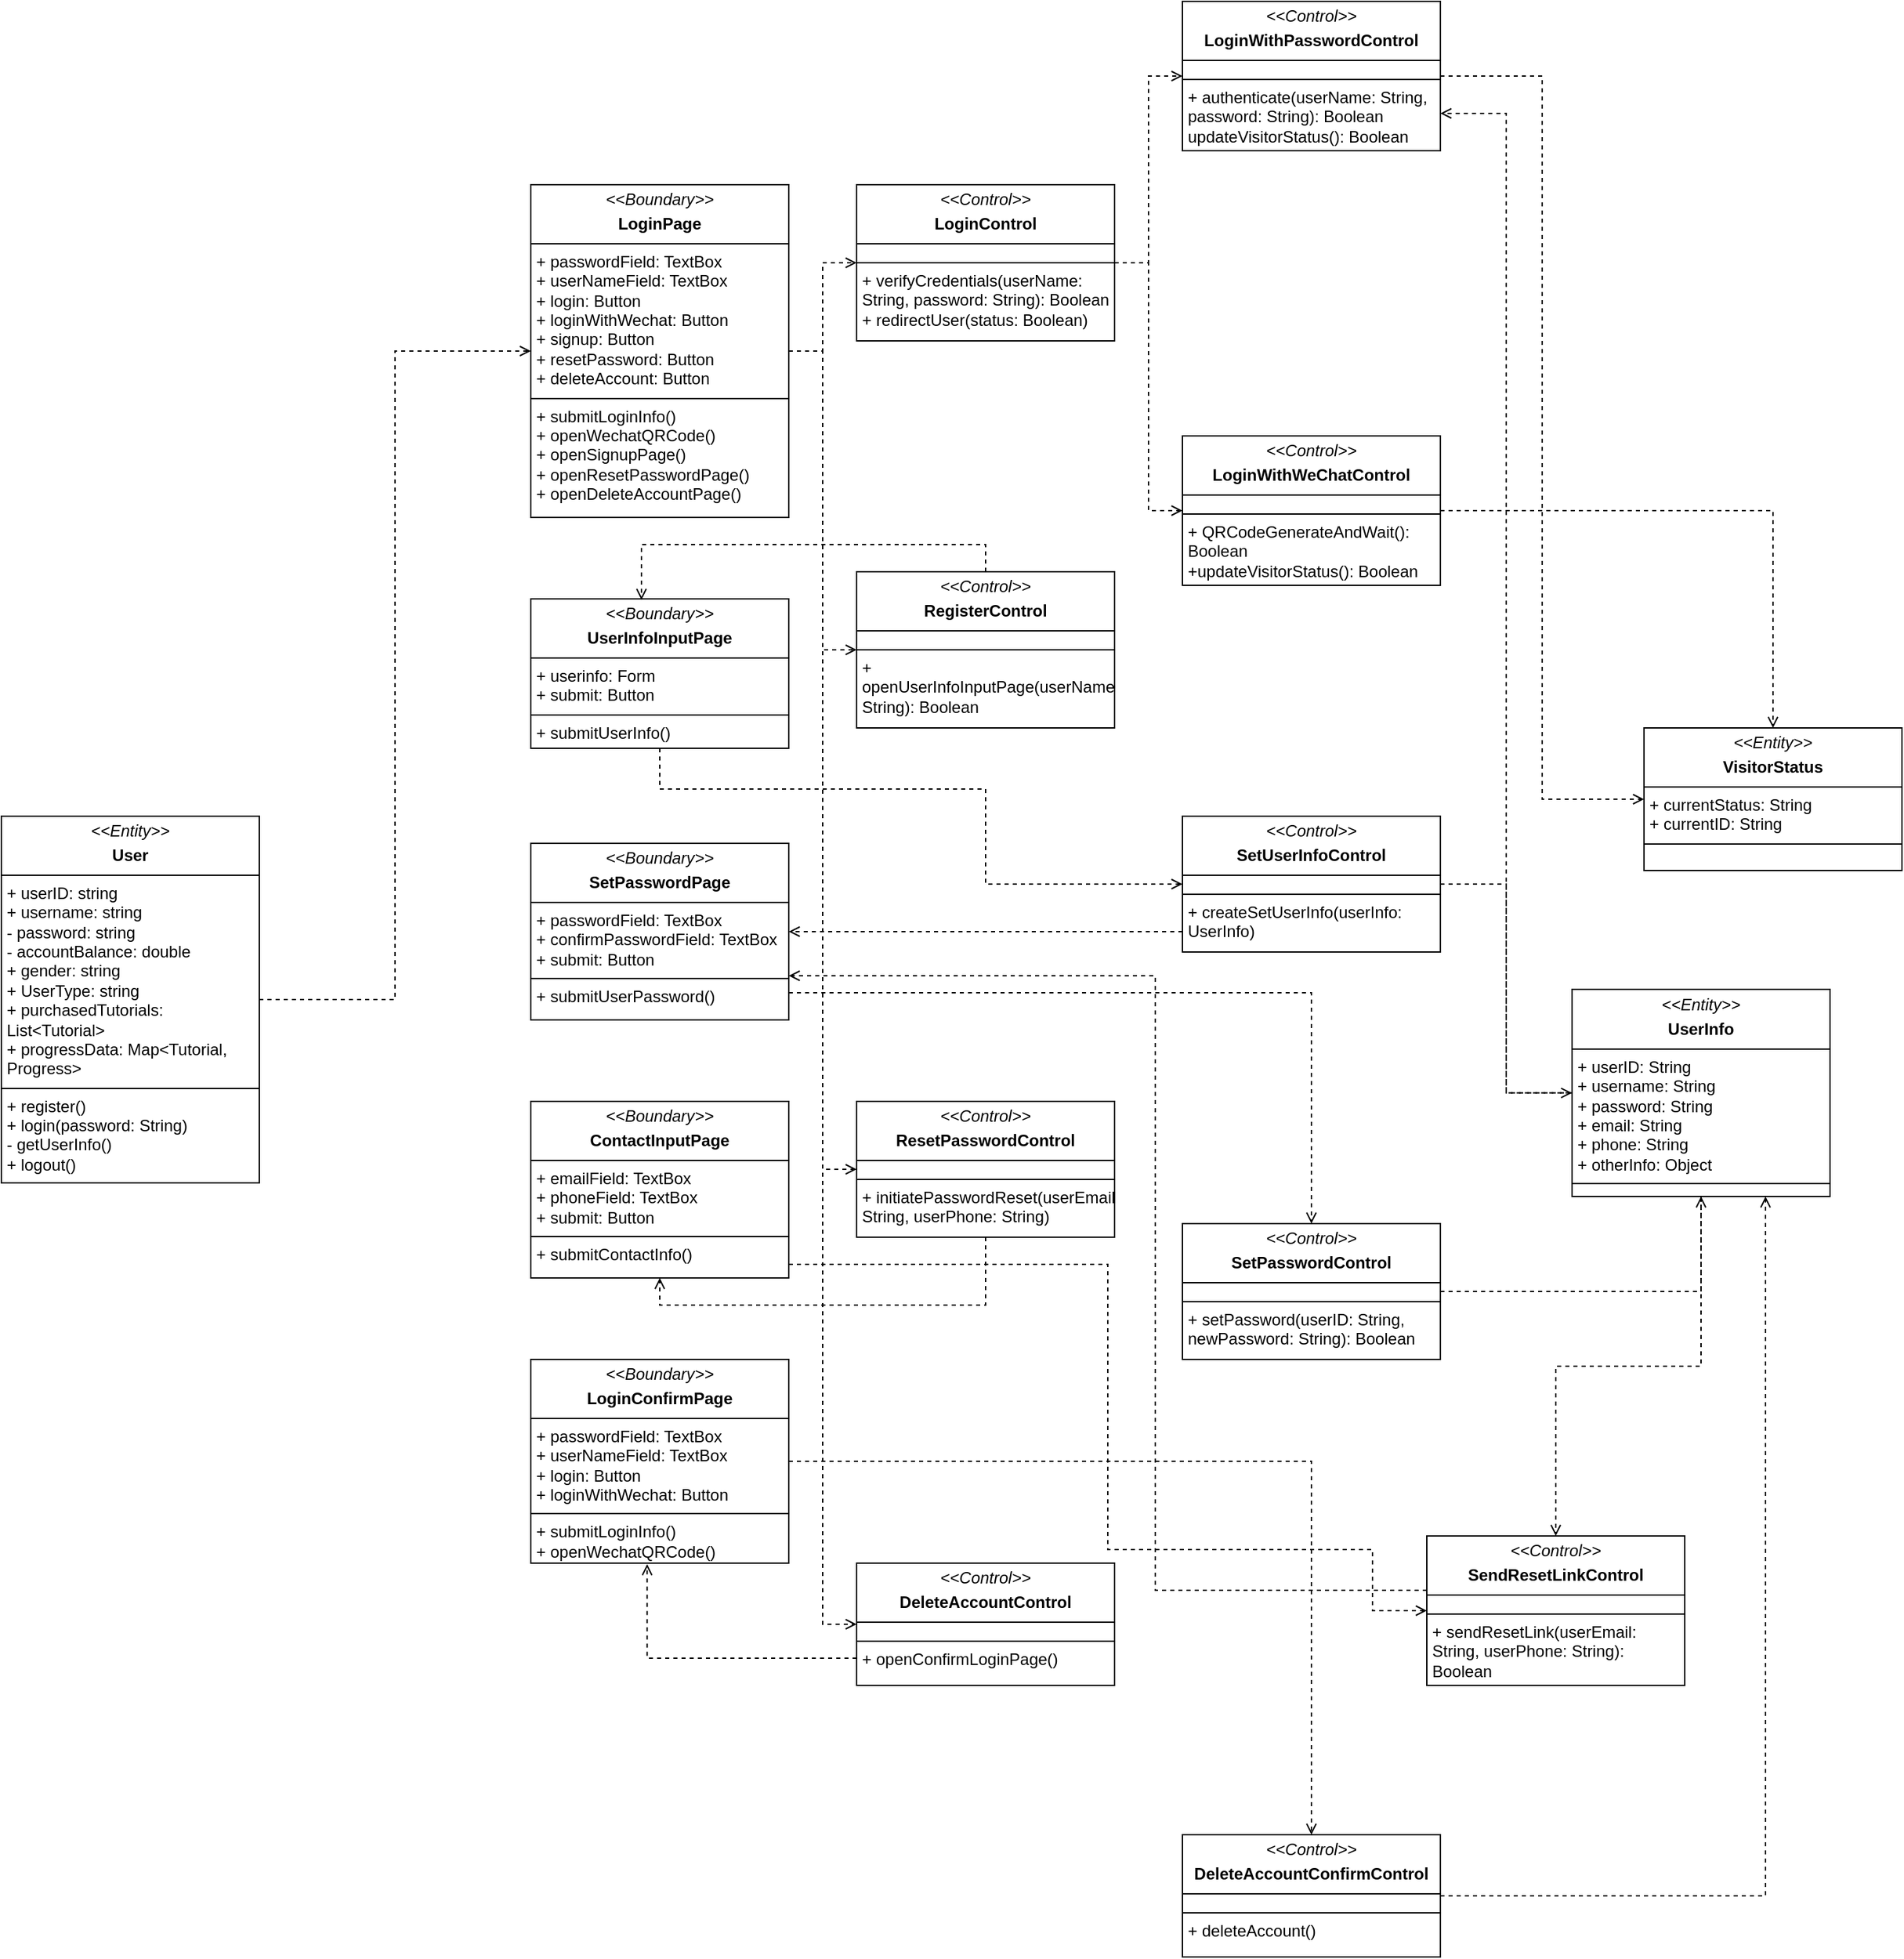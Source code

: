 <mxfile version="24.8.4">
  <diagram name="第 1 页" id="jeIyKUA66Kae41n-4RE5">
    <mxGraphModel dx="3934" dy="1960" grid="1" gridSize="10" guides="1" tooltips="1" connect="1" arrows="1" fold="1" page="1" pageScale="1" pageWidth="827" pageHeight="1169" math="0" shadow="0">
      <root>
        <mxCell id="0" />
        <mxCell id="1" parent="0" />
        <mxCell id="7kllRI4QFta_8gPnx67C-21" style="edgeStyle=orthogonalEdgeStyle;rounded=0;orthogonalLoop=1;jettySize=auto;html=1;exitX=1;exitY=0.5;exitDx=0;exitDy=0;entryX=0;entryY=0.5;entryDx=0;entryDy=0;dashed=1;endArrow=open;endFill=0;" edge="1" parent="1" source="7kllRI4QFta_8gPnx67C-1" target="7kllRI4QFta_8gPnx67C-7">
          <mxGeometry relative="1" as="geometry" />
        </mxCell>
        <mxCell id="7kllRI4QFta_8gPnx67C-22" style="edgeStyle=orthogonalEdgeStyle;rounded=0;orthogonalLoop=1;jettySize=auto;html=1;entryX=0;entryY=0.5;entryDx=0;entryDy=0;dashed=1;endArrow=open;endFill=0;" edge="1" parent="1" source="7kllRI4QFta_8gPnx67C-1" target="7kllRI4QFta_8gPnx67C-9">
          <mxGeometry relative="1" as="geometry" />
        </mxCell>
        <mxCell id="7kllRI4QFta_8gPnx67C-23" style="edgeStyle=orthogonalEdgeStyle;rounded=0;orthogonalLoop=1;jettySize=auto;html=1;entryX=0;entryY=0.5;entryDx=0;entryDy=0;dashed=1;endArrow=open;endFill=0;" edge="1" parent="1" source="7kllRI4QFta_8gPnx67C-1" target="7kllRI4QFta_8gPnx67C-12">
          <mxGeometry relative="1" as="geometry" />
        </mxCell>
        <mxCell id="7kllRI4QFta_8gPnx67C-24" style="edgeStyle=orthogonalEdgeStyle;rounded=0;orthogonalLoop=1;jettySize=auto;html=1;entryX=0;entryY=0.5;entryDx=0;entryDy=0;dashed=1;endArrow=open;endFill=0;" edge="1" parent="1" source="7kllRI4QFta_8gPnx67C-1" target="7kllRI4QFta_8gPnx67C-16">
          <mxGeometry relative="1" as="geometry" />
        </mxCell>
        <mxCell id="7kllRI4QFta_8gPnx67C-1" value="&lt;p style=&quot;margin:0px;margin-top:4px;text-align:center;&quot;&gt;&lt;i&gt;&amp;lt;&amp;lt;&lt;/i&gt;&lt;span style=&quot;background-color: initial; text-align: left;&quot;&gt;&lt;i&gt;Boundary&lt;/i&gt;&lt;/span&gt;&lt;i style=&quot;background-color: initial;&quot;&gt;&amp;gt;&amp;gt;&lt;/i&gt;&lt;/p&gt;&lt;p style=&quot;margin:0px;margin-top:4px;text-align:center;&quot;&gt;&lt;b&gt;LoginPage&lt;/b&gt;&lt;/p&gt;&lt;hr size=&quot;1&quot; style=&quot;border-style:solid;&quot;&gt;&lt;p style=&quot;margin:0px;margin-left:4px;&quot;&gt;+ passwordField: TextBox&lt;br&gt;+ userNameField: TextBox&lt;/p&gt;&lt;p style=&quot;margin: 0px 0px 0px 4px;&quot;&gt;+ login: Button&lt;/p&gt;&lt;p style=&quot;margin: 0px 0px 0px 4px;&quot;&gt;+ loginWithWechat: Button&lt;/p&gt;&lt;p style=&quot;margin: 0px 0px 0px 4px;&quot;&gt;+ signup: Button&lt;/p&gt;&lt;p style=&quot;margin: 0px 0px 0px 4px;&quot;&gt;+ resetPassword: Button&lt;/p&gt;&lt;p style=&quot;margin: 0px 0px 0px 4px;&quot;&gt;+ deleteAccount: Button&lt;/p&gt;&lt;hr size=&quot;1&quot; style=&quot;border-style:solid;&quot;&gt;&lt;p style=&quot;margin:0px;margin-left:4px;&quot;&gt;+ submitLoginInfo()&lt;/p&gt;&lt;p style=&quot;margin:0px;margin-left:4px;&quot;&gt;+ openWechatQRCode()&lt;/p&gt;&lt;p style=&quot;margin:0px;margin-left:4px;&quot;&gt;+ openSignupPage()&lt;/p&gt;&lt;p style=&quot;margin:0px;margin-left:4px;&quot;&gt;+ openResetPasswordPage()&lt;/p&gt;&lt;p style=&quot;margin:0px;margin-left:4px;&quot;&gt;+ openDeleteAccountPage()&lt;/p&gt;&lt;p style=&quot;margin:0px;margin-left:4px;&quot;&gt;&lt;br&gt;&lt;/p&gt;&lt;p style=&quot;margin:0px;margin-left:4px;&quot;&gt;&lt;br&gt;&lt;/p&gt;" style="verticalAlign=top;align=left;overflow=fill;html=1;whiteSpace=wrap;" vertex="1" parent="1">
          <mxGeometry x="60" y="585" width="190" height="245" as="geometry" />
        </mxCell>
        <mxCell id="7kllRI4QFta_8gPnx67C-39" style="rounded=0;orthogonalLoop=1;jettySize=auto;html=1;entryX=0;entryY=0.5;entryDx=0;entryDy=0;elbow=vertical;edgeStyle=orthogonalEdgeStyle;dashed=1;endArrow=open;endFill=0;" edge="1" parent="1" source="7kllRI4QFta_8gPnx67C-2" target="7kllRI4QFta_8gPnx67C-10">
          <mxGeometry relative="1" as="geometry">
            <Array as="points">
              <mxPoint x="155" y="1030" />
              <mxPoint x="395" y="1030" />
              <mxPoint x="395" y="1100" />
            </Array>
          </mxGeometry>
        </mxCell>
        <mxCell id="7kllRI4QFta_8gPnx67C-2" value="&lt;p style=&quot;margin:0px;margin-top:4px;text-align:center;&quot;&gt;&lt;i&gt;&amp;lt;&amp;lt;&lt;/i&gt;&lt;span style=&quot;background-color: initial; text-align: left;&quot;&gt;&lt;i&gt;Boundary&lt;/i&gt;&lt;/span&gt;&lt;i style=&quot;background-color: initial;&quot;&gt;&amp;gt;&amp;gt;&lt;/i&gt;&lt;/p&gt;&lt;p style=&quot;margin:0px;margin-top:4px;text-align:center;&quot;&gt;&lt;b&gt;UserInfoInputPage&lt;/b&gt;&lt;/p&gt;&lt;hr size=&quot;1&quot; style=&quot;border-style:solid;&quot;&gt;&lt;p style=&quot;margin:0px;margin-left:4px;&quot;&gt;+ userinfo: Form&lt;br&gt;+ submit: Button&lt;/p&gt;&lt;hr size=&quot;1&quot; style=&quot;border-style:solid;&quot;&gt;&lt;p style=&quot;margin:0px;margin-left:4px;&quot;&gt;+ submitUserInfo()&lt;/p&gt;&lt;p style=&quot;margin:0px;margin-left:4px;&quot;&gt;&lt;br&gt;&lt;/p&gt;&lt;p style=&quot;margin:0px;margin-left:4px;&quot;&gt;&lt;br&gt;&lt;/p&gt;&lt;p style=&quot;margin:0px;margin-left:4px;&quot;&gt;&lt;br&gt;&lt;/p&gt;" style="verticalAlign=top;align=left;overflow=fill;html=1;whiteSpace=wrap;" vertex="1" parent="1">
          <mxGeometry x="60" y="890" width="190" height="110" as="geometry" />
        </mxCell>
        <mxCell id="7kllRI4QFta_8gPnx67C-42" style="edgeStyle=orthogonalEdgeStyle;rounded=0;orthogonalLoop=1;jettySize=auto;html=1;entryX=0.5;entryY=0;entryDx=0;entryDy=0;dashed=1;endArrow=open;endFill=0;" edge="1" parent="1" source="7kllRI4QFta_8gPnx67C-4" target="7kllRI4QFta_8gPnx67C-11">
          <mxGeometry relative="1" as="geometry">
            <Array as="points">
              <mxPoint x="635" y="1180" />
            </Array>
          </mxGeometry>
        </mxCell>
        <mxCell id="7kllRI4QFta_8gPnx67C-4" value="&lt;p style=&quot;margin:0px;margin-top:4px;text-align:center;&quot;&gt;&lt;i&gt;&amp;lt;&amp;lt;&lt;/i&gt;&lt;span style=&quot;background-color: initial; text-align: left;&quot;&gt;&lt;i&gt;Boundary&lt;/i&gt;&lt;/span&gt;&lt;i style=&quot;background-color: initial;&quot;&gt;&amp;gt;&amp;gt;&lt;/i&gt;&lt;/p&gt;&lt;p style=&quot;margin:0px;margin-top:4px;text-align:center;&quot;&gt;&lt;b&gt;SetPasswordPage&lt;/b&gt;&lt;/p&gt;&lt;hr size=&quot;1&quot; style=&quot;border-style:solid;&quot;&gt;&lt;p style=&quot;margin:0px;margin-left:4px;&quot;&gt;+ passwordField: TextBox&lt;br&gt;+ confirmPasswordField: TextBox&lt;/p&gt;&lt;p style=&quot;margin:0px;margin-left:4px;&quot;&gt;+ submit: Button&lt;/p&gt;&lt;hr size=&quot;1&quot; style=&quot;border-style:solid;&quot;&gt;&lt;p style=&quot;margin:0px;margin-left:4px;&quot;&gt;+ submitUserPassword()&lt;/p&gt;&lt;p style=&quot;margin:0px;margin-left:4px;&quot;&gt;&lt;br&gt;&lt;/p&gt;&lt;p style=&quot;margin:0px;margin-left:4px;&quot;&gt;&lt;br&gt;&lt;/p&gt;&lt;p style=&quot;margin:0px;margin-left:4px;&quot;&gt;&lt;br&gt;&lt;/p&gt;" style="verticalAlign=top;align=left;overflow=fill;html=1;whiteSpace=wrap;" vertex="1" parent="1">
          <mxGeometry x="60" y="1070" width="190" height="130" as="geometry" />
        </mxCell>
        <mxCell id="7kllRI4QFta_8gPnx67C-46" style="edgeStyle=orthogonalEdgeStyle;rounded=0;orthogonalLoop=1;jettySize=auto;html=1;entryX=0;entryY=0.5;entryDx=0;entryDy=0;dashed=1;endArrow=open;endFill=0;" edge="1" parent="1" source="7kllRI4QFta_8gPnx67C-5" target="7kllRI4QFta_8gPnx67C-13">
          <mxGeometry relative="1" as="geometry">
            <Array as="points">
              <mxPoint x="485" y="1380" />
              <mxPoint x="485" y="1590" />
              <mxPoint x="680" y="1590" />
              <mxPoint x="680" y="1635" />
            </Array>
          </mxGeometry>
        </mxCell>
        <mxCell id="7kllRI4QFta_8gPnx67C-5" value="&lt;p style=&quot;margin:0px;margin-top:4px;text-align:center;&quot;&gt;&lt;i&gt;&amp;lt;&amp;lt;&lt;/i&gt;&lt;span style=&quot;background-color: initial; text-align: left;&quot;&gt;&lt;i&gt;Boundary&lt;/i&gt;&lt;/span&gt;&lt;i style=&quot;background-color: initial;&quot;&gt;&amp;gt;&amp;gt;&lt;/i&gt;&lt;/p&gt;&lt;p style=&quot;margin:0px;margin-top:4px;text-align:center;&quot;&gt;&lt;b&gt;ContactInputPage&lt;/b&gt;&lt;/p&gt;&lt;hr size=&quot;1&quot; style=&quot;border-style:solid;&quot;&gt;&lt;p style=&quot;margin:0px;margin-left:4px;&quot;&gt;+ emailField: TextBox&lt;br&gt;+ phoneField: TextBox&lt;/p&gt;&lt;p style=&quot;margin:0px;margin-left:4px;&quot;&gt;+ submit: Button&lt;/p&gt;&lt;hr size=&quot;1&quot; style=&quot;border-style:solid;&quot;&gt;&lt;p style=&quot;margin:0px;margin-left:4px;&quot;&gt;+ submitContactInfo()&lt;/p&gt;&lt;p style=&quot;margin:0px;margin-left:4px;&quot;&gt;&lt;br&gt;&lt;/p&gt;&lt;p style=&quot;margin:0px;margin-left:4px;&quot;&gt;&lt;br&gt;&lt;/p&gt;&lt;p style=&quot;margin:0px;margin-left:4px;&quot;&gt;&lt;br&gt;&lt;/p&gt;" style="verticalAlign=top;align=left;overflow=fill;html=1;whiteSpace=wrap;" vertex="1" parent="1">
          <mxGeometry x="60" y="1260" width="190" height="130" as="geometry" />
        </mxCell>
        <mxCell id="7kllRI4QFta_8gPnx67C-49" style="edgeStyle=orthogonalEdgeStyle;rounded=0;orthogonalLoop=1;jettySize=auto;html=1;entryX=0.5;entryY=0;entryDx=0;entryDy=0;dashed=1;endArrow=open;endFill=0;" edge="1" parent="1" source="7kllRI4QFta_8gPnx67C-6" target="7kllRI4QFta_8gPnx67C-17">
          <mxGeometry relative="1" as="geometry" />
        </mxCell>
        <mxCell id="7kllRI4QFta_8gPnx67C-6" value="&lt;p style=&quot;margin:0px;margin-top:4px;text-align:center;&quot;&gt;&lt;i&gt;&amp;lt;&amp;lt;&lt;/i&gt;&lt;span style=&quot;background-color: initial; text-align: left;&quot;&gt;&lt;i&gt;Boundary&lt;/i&gt;&lt;/span&gt;&lt;i style=&quot;background-color: initial;&quot;&gt;&amp;gt;&amp;gt;&lt;/i&gt;&lt;/p&gt;&lt;p style=&quot;margin:0px;margin-top:4px;text-align:center;&quot;&gt;&lt;b&gt;LoginConfirmPage&lt;/b&gt;&lt;/p&gt;&lt;hr size=&quot;1&quot; style=&quot;border-style:solid;&quot;&gt;&lt;p style=&quot;margin:0px;margin-left:4px;&quot;&gt;+ passwordField: TextBox&lt;br&gt;+ userNameField: TextBox&lt;/p&gt;&lt;p style=&quot;margin: 0px 0px 0px 4px;&quot;&gt;+ login: Button&lt;/p&gt;&lt;p style=&quot;margin: 0px 0px 0px 4px;&quot;&gt;+ loginWithWechat: Button&lt;/p&gt;&lt;hr size=&quot;1&quot; style=&quot;border-style:solid;&quot;&gt;&lt;p style=&quot;margin:0px;margin-left:4px;&quot;&gt;+ submitLoginInfo()&lt;/p&gt;&lt;p style=&quot;margin:0px;margin-left:4px;&quot;&gt;+ openWechatQRCode()&lt;/p&gt;&lt;p style=&quot;margin:0px;margin-left:4px;&quot;&gt;&lt;br&gt;&lt;/p&gt;&lt;p style=&quot;margin:0px;margin-left:4px;&quot;&gt;&lt;br&gt;&lt;/p&gt;" style="verticalAlign=top;align=left;overflow=fill;html=1;whiteSpace=wrap;" vertex="1" parent="1">
          <mxGeometry x="60" y="1450" width="190" height="150" as="geometry" />
        </mxCell>
        <mxCell id="7kllRI4QFta_8gPnx67C-25" style="edgeStyle=orthogonalEdgeStyle;rounded=0;orthogonalLoop=1;jettySize=auto;html=1;exitX=1;exitY=0.5;exitDx=0;exitDy=0;entryX=0;entryY=0.5;entryDx=0;entryDy=0;dashed=1;endArrow=open;endFill=0;" edge="1" parent="1" source="7kllRI4QFta_8gPnx67C-7" target="7kllRI4QFta_8gPnx67C-14">
          <mxGeometry relative="1" as="geometry" />
        </mxCell>
        <mxCell id="7kllRI4QFta_8gPnx67C-26" style="edgeStyle=orthogonalEdgeStyle;rounded=0;orthogonalLoop=1;jettySize=auto;html=1;entryX=0;entryY=0.5;entryDx=0;entryDy=0;dashed=1;endArrow=open;endFill=0;" edge="1" parent="1" source="7kllRI4QFta_8gPnx67C-7" target="7kllRI4QFta_8gPnx67C-15">
          <mxGeometry relative="1" as="geometry" />
        </mxCell>
        <mxCell id="7kllRI4QFta_8gPnx67C-7" value="&lt;p style=&quot;margin: 4px 0px 0px; text-align: center;&quot;&gt;&lt;i&gt;&amp;lt;&amp;lt;&lt;/i&gt;&lt;span style=&quot;background-color: initial; text-align: left;&quot;&gt;&lt;i&gt;Control&lt;/i&gt;&lt;/span&gt;&lt;i style=&quot;background-color: initial;&quot;&gt;&amp;gt;&amp;gt;&lt;/i&gt;&lt;/p&gt;&lt;p style=&quot;margin:0px;margin-top:4px;text-align:center;&quot;&gt;&lt;b&gt;LoginControl&lt;/b&gt;&lt;/p&gt;&lt;hr size=&quot;1&quot; style=&quot;border-style:solid;&quot;&gt;&lt;p style=&quot;margin: 0px 0px 0px 4px; font-size: 1px;&quot;&gt;&lt;br&gt;&lt;/p&gt;&lt;hr size=&quot;1&quot; style=&quot;border-style:solid;&quot;&gt;&lt;p style=&quot;margin:0px;margin-left:4px;&quot;&gt;+ verifyCredentials(userName: String, password: String): Boolean&lt;/p&gt;&lt;p style=&quot;margin:0px;margin-left:4px;&quot;&gt;+ redirectUser(status: Boolean)&lt;/p&gt;&lt;p style=&quot;margin:0px;margin-left:4px;&quot;&gt;&lt;br&gt;&lt;/p&gt;&lt;p style=&quot;margin:0px;margin-left:4px;&quot;&gt;&lt;br&gt;&lt;/p&gt;" style="verticalAlign=top;align=left;overflow=fill;html=1;whiteSpace=wrap;" vertex="1" parent="1">
          <mxGeometry x="300" y="585" width="190" height="115" as="geometry" />
        </mxCell>
        <mxCell id="7kllRI4QFta_8gPnx67C-9" value="&lt;p style=&quot;margin: 4px 0px 0px; text-align: center;&quot;&gt;&lt;i&gt;&amp;lt;&amp;lt;&lt;/i&gt;&lt;span style=&quot;background-color: initial; text-align: left;&quot;&gt;&lt;i&gt;Control&lt;/i&gt;&lt;/span&gt;&lt;i style=&quot;background-color: initial;&quot;&gt;&amp;gt;&amp;gt;&lt;/i&gt;&lt;/p&gt;&lt;p style=&quot;margin:0px;margin-top:4px;text-align:center;&quot;&gt;&lt;b&gt;RegisterControl&lt;/b&gt;&lt;/p&gt;&lt;hr size=&quot;1&quot; style=&quot;border-style:solid;&quot;&gt;&lt;p style=&quot;margin: 0px 0px 0px 4px; font-size: 1px;&quot;&gt;&lt;br&gt;&lt;/p&gt;&lt;hr size=&quot;1&quot; style=&quot;border-style:solid;&quot;&gt;&lt;p style=&quot;margin:0px;margin-left:4px;&quot;&gt;+ openUserInfoInputPage(userName: String): Boolean&lt;/p&gt;&lt;p style=&quot;margin:0px;margin-left:4px;&quot;&gt;&lt;br&gt;&lt;/p&gt;&lt;p style=&quot;margin:0px;margin-left:4px;&quot;&gt;&lt;br&gt;&lt;/p&gt;" style="verticalAlign=top;align=left;overflow=fill;html=1;whiteSpace=wrap;" vertex="1" parent="1">
          <mxGeometry x="300" y="870" width="190" height="115" as="geometry" />
        </mxCell>
        <mxCell id="7kllRI4QFta_8gPnx67C-40" style="edgeStyle=elbowEdgeStyle;rounded=0;orthogonalLoop=1;jettySize=auto;html=1;entryX=1;entryY=0.5;entryDx=0;entryDy=0;elbow=vertical;dashed=1;endArrow=open;endFill=0;" edge="1" parent="1" source="7kllRI4QFta_8gPnx67C-10" target="7kllRI4QFta_8gPnx67C-4">
          <mxGeometry relative="1" as="geometry" />
        </mxCell>
        <mxCell id="7kllRI4QFta_8gPnx67C-41" style="edgeStyle=orthogonalEdgeStyle;rounded=0;orthogonalLoop=1;jettySize=auto;html=1;entryX=0;entryY=0.5;entryDx=0;entryDy=0;dashed=1;endArrow=open;endFill=0;" edge="1" parent="1" source="7kllRI4QFta_8gPnx67C-10" target="7kllRI4QFta_8gPnx67C-19">
          <mxGeometry relative="1" as="geometry" />
        </mxCell>
        <mxCell id="7kllRI4QFta_8gPnx67C-10" value="&lt;p style=&quot;margin: 4px 0px 0px; text-align: center;&quot;&gt;&lt;i&gt;&amp;lt;&amp;lt;&lt;/i&gt;&lt;span style=&quot;background-color: initial; text-align: left;&quot;&gt;&lt;i&gt;Control&lt;/i&gt;&lt;/span&gt;&lt;i style=&quot;background-color: initial;&quot;&gt;&amp;gt;&amp;gt;&lt;/i&gt;&lt;/p&gt;&lt;p style=&quot;margin:0px;margin-top:4px;text-align:center;&quot;&gt;&lt;b&gt;SetUserInfoControl&lt;/b&gt;&lt;/p&gt;&lt;hr size=&quot;1&quot; style=&quot;border-style:solid;&quot;&gt;&lt;p style=&quot;margin: 0px 0px 0px 4px; font-size: 1px;&quot;&gt;&lt;br&gt;&lt;/p&gt;&lt;hr size=&quot;1&quot; style=&quot;border-style:solid;&quot;&gt;&lt;p style=&quot;margin:0px;margin-left:4px;&quot;&gt;+ createSet&lt;span style=&quot;background-color: initial;&quot;&gt;UserInfo(userInfo: UserInfo)&lt;/span&gt;&lt;/p&gt;&lt;p style=&quot;margin:0px;margin-left:4px;&quot;&gt;&lt;br&gt;&lt;/p&gt;&lt;p style=&quot;margin:0px;margin-left:4px;&quot;&gt;&lt;br&gt;&lt;/p&gt;" style="verticalAlign=top;align=left;overflow=fill;html=1;whiteSpace=wrap;" vertex="1" parent="1">
          <mxGeometry x="540" y="1050" width="190" height="100" as="geometry" />
        </mxCell>
        <mxCell id="7kllRI4QFta_8gPnx67C-43" style="edgeStyle=orthogonalEdgeStyle;rounded=0;orthogonalLoop=1;jettySize=auto;html=1;entryX=0.5;entryY=1;entryDx=0;entryDy=0;dashed=1;endArrow=open;endFill=0;" edge="1" parent="1" source="7kllRI4QFta_8gPnx67C-11" target="7kllRI4QFta_8gPnx67C-19">
          <mxGeometry relative="1" as="geometry" />
        </mxCell>
        <mxCell id="7kllRI4QFta_8gPnx67C-11" value="&lt;p style=&quot;margin: 4px 0px 0px; text-align: center;&quot;&gt;&lt;i&gt;&amp;lt;&amp;lt;&lt;/i&gt;&lt;span style=&quot;background-color: initial; text-align: left;&quot;&gt;&lt;i&gt;Control&lt;/i&gt;&lt;/span&gt;&lt;i style=&quot;background-color: initial;&quot;&gt;&amp;gt;&amp;gt;&lt;/i&gt;&lt;/p&gt;&lt;p style=&quot;margin:0px;margin-top:4px;text-align:center;&quot;&gt;&lt;b&gt;SetPasswordControl&lt;/b&gt;&lt;/p&gt;&lt;hr size=&quot;1&quot; style=&quot;border-style:solid;&quot;&gt;&lt;p style=&quot;margin: 0px 0px 0px 4px; font-size: 1px;&quot;&gt;&lt;br&gt;&lt;/p&gt;&lt;hr size=&quot;1&quot; style=&quot;border-style:solid;&quot;&gt;&lt;p style=&quot;margin:0px;margin-left:4px;&quot;&gt;+&amp;nbsp;setPassword(userID: String, newPassword: String): Boolean&lt;/p&gt;&lt;p style=&quot;margin:0px;margin-left:4px;&quot;&gt;&lt;br&gt;&lt;/p&gt;&lt;p style=&quot;margin:0px;margin-left:4px;&quot;&gt;&lt;br&gt;&lt;/p&gt;" style="verticalAlign=top;align=left;overflow=fill;html=1;whiteSpace=wrap;" vertex="1" parent="1">
          <mxGeometry x="540" y="1350" width="190" height="100" as="geometry" />
        </mxCell>
        <mxCell id="7kllRI4QFta_8gPnx67C-44" style="edgeStyle=orthogonalEdgeStyle;rounded=0;orthogonalLoop=1;jettySize=auto;html=1;exitX=0.5;exitY=1;exitDx=0;exitDy=0;entryX=0.5;entryY=1;entryDx=0;entryDy=0;dashed=1;endArrow=open;endFill=0;" edge="1" parent="1" source="7kllRI4QFta_8gPnx67C-12" target="7kllRI4QFta_8gPnx67C-5">
          <mxGeometry relative="1" as="geometry" />
        </mxCell>
        <mxCell id="7kllRI4QFta_8gPnx67C-12" value="&lt;p style=&quot;margin: 4px 0px 0px; text-align: center;&quot;&gt;&lt;i&gt;&amp;lt;&amp;lt;&lt;/i&gt;&lt;span style=&quot;background-color: initial; text-align: left;&quot;&gt;&lt;i&gt;Control&lt;/i&gt;&lt;/span&gt;&lt;i style=&quot;background-color: initial;&quot;&gt;&amp;gt;&amp;gt;&lt;/i&gt;&lt;/p&gt;&lt;p style=&quot;margin:0px;margin-top:4px;text-align:center;&quot;&gt;&lt;b&gt;ResetPasswordControl&lt;/b&gt;&lt;/p&gt;&lt;hr size=&quot;1&quot; style=&quot;border-style:solid;&quot;&gt;&lt;p style=&quot;margin: 0px 0px 0px 4px; font-size: 1px;&quot;&gt;&lt;br&gt;&lt;/p&gt;&lt;hr size=&quot;1&quot; style=&quot;border-style:solid;&quot;&gt;&lt;p style=&quot;margin:0px;margin-left:4px;&quot;&gt;+&amp;nbsp;&lt;span style=&quot;background-color: initial;&quot;&gt;initiatePasswordReset(userEmail: String, userPhone: String)&lt;/span&gt;&lt;/p&gt;&lt;p style=&quot;margin:0px;margin-left:4px;&quot;&gt;&lt;br&gt;&lt;/p&gt;&lt;p style=&quot;margin:0px;margin-left:4px;&quot;&gt;&lt;br&gt;&lt;/p&gt;" style="verticalAlign=top;align=left;overflow=fill;html=1;whiteSpace=wrap;" vertex="1" parent="1">
          <mxGeometry x="300" y="1260" width="190" height="100" as="geometry" />
        </mxCell>
        <mxCell id="7kllRI4QFta_8gPnx67C-47" style="edgeStyle=orthogonalEdgeStyle;rounded=0;orthogonalLoop=1;jettySize=auto;html=1;entryX=1;entryY=0.75;entryDx=0;entryDy=0;dashed=1;endArrow=open;endFill=0;" edge="1" parent="1" source="7kllRI4QFta_8gPnx67C-13" target="7kllRI4QFta_8gPnx67C-4">
          <mxGeometry relative="1" as="geometry">
            <Array as="points">
              <mxPoint x="520" y="1620" />
              <mxPoint x="520" y="1168" />
            </Array>
          </mxGeometry>
        </mxCell>
        <mxCell id="7kllRI4QFta_8gPnx67C-13" value="&lt;p style=&quot;margin: 4px 0px 0px; text-align: center;&quot;&gt;&lt;i&gt;&amp;lt;&amp;lt;&lt;/i&gt;&lt;span style=&quot;background-color: initial; text-align: left;&quot;&gt;&lt;i&gt;Control&lt;/i&gt;&lt;/span&gt;&lt;i style=&quot;background-color: initial;&quot;&gt;&amp;gt;&amp;gt;&lt;/i&gt;&lt;/p&gt;&lt;p style=&quot;margin:0px;margin-top:4px;text-align:center;&quot;&gt;&lt;b&gt;SendResetLinkControl&lt;/b&gt;&lt;/p&gt;&lt;hr size=&quot;1&quot; style=&quot;border-style:solid;&quot;&gt;&lt;p style=&quot;margin: 0px 0px 0px 4px; font-size: 1px;&quot;&gt;&lt;br&gt;&lt;/p&gt;&lt;hr size=&quot;1&quot; style=&quot;border-style:solid;&quot;&gt;&lt;p style=&quot;margin:0px;margin-left:4px;&quot;&gt;+&amp;nbsp;&lt;span style=&quot;background-color: initial;&quot;&gt;sendResetLink&lt;/span&gt;(userEmail: String, userPhone: String)&lt;span style=&quot;background-color: initial;&quot;&gt;: Boolean&lt;/span&gt;&lt;/p&gt;&lt;p style=&quot;margin:0px;margin-left:4px;&quot;&gt;&lt;br&gt;&lt;/p&gt;&lt;p style=&quot;margin:0px;margin-left:4px;&quot;&gt;&lt;br&gt;&lt;/p&gt;" style="verticalAlign=top;align=left;overflow=fill;html=1;whiteSpace=wrap;" vertex="1" parent="1">
          <mxGeometry x="720" y="1580" width="190" height="110" as="geometry" />
        </mxCell>
        <mxCell id="7kllRI4QFta_8gPnx67C-29" style="edgeStyle=orthogonalEdgeStyle;rounded=0;orthogonalLoop=1;jettySize=auto;html=1;entryX=0;entryY=0.5;entryDx=0;entryDy=0;dashed=1;endArrow=open;endFill=0;" edge="1" parent="1" source="7kllRI4QFta_8gPnx67C-14" target="7kllRI4QFta_8gPnx67C-18">
          <mxGeometry relative="1" as="geometry" />
        </mxCell>
        <mxCell id="7kllRI4QFta_8gPnx67C-14" value="&lt;p style=&quot;margin: 4px 0px 0px; text-align: center;&quot;&gt;&lt;i&gt;&amp;lt;&amp;lt;&lt;/i&gt;&lt;span style=&quot;background-color: initial; text-align: left;&quot;&gt;&lt;i&gt;Control&lt;/i&gt;&lt;/span&gt;&lt;i style=&quot;background-color: initial;&quot;&gt;&amp;gt;&amp;gt;&lt;/i&gt;&lt;/p&gt;&lt;p style=&quot;margin:0px;margin-top:4px;text-align:center;&quot;&gt;&lt;b&gt;LoginWithPasswordControl&lt;/b&gt;&lt;/p&gt;&lt;hr size=&quot;1&quot; style=&quot;border-style:solid;&quot;&gt;&lt;p style=&quot;margin: 0px 0px 0px 4px; font-size: 1px;&quot;&gt;&lt;br&gt;&lt;/p&gt;&lt;hr size=&quot;1&quot; style=&quot;border-style:solid;&quot;&gt;&lt;p style=&quot;margin:0px;margin-left:4px;&quot;&gt;+&amp;nbsp;&lt;span style=&quot;background-color: initial;&quot;&gt;authenticate(userName: String, password: String): Boolean&lt;/span&gt;&lt;/p&gt;&lt;p style=&quot;margin:0px;margin-left:4px;&quot;&gt;updateVisitorStatus&lt;span style=&quot;background-color: initial;&quot;&gt;(): Boolean&lt;/span&gt;&lt;span style=&quot;background-color: initial;&quot;&gt;&lt;/span&gt;&lt;/p&gt;&lt;p style=&quot;margin:0px;margin-left:4px;&quot;&gt;&lt;br&gt;&lt;/p&gt;&lt;p style=&quot;margin:0px;margin-left:4px;&quot;&gt;&lt;br&gt;&lt;/p&gt;" style="verticalAlign=top;align=left;overflow=fill;html=1;whiteSpace=wrap;" vertex="1" parent="1">
          <mxGeometry x="540" y="450" width="190" height="110" as="geometry" />
        </mxCell>
        <mxCell id="7kllRI4QFta_8gPnx67C-30" style="edgeStyle=orthogonalEdgeStyle;rounded=0;orthogonalLoop=1;jettySize=auto;html=1;dashed=1;endArrow=open;endFill=0;" edge="1" parent="1" source="7kllRI4QFta_8gPnx67C-15" target="7kllRI4QFta_8gPnx67C-18">
          <mxGeometry relative="1" as="geometry" />
        </mxCell>
        <mxCell id="7kllRI4QFta_8gPnx67C-15" value="&lt;p style=&quot;margin: 4px 0px 0px; text-align: center;&quot;&gt;&lt;i&gt;&amp;lt;&amp;lt;&lt;/i&gt;&lt;span style=&quot;background-color: initial; text-align: left;&quot;&gt;&lt;i&gt;Control&lt;/i&gt;&lt;/span&gt;&lt;i style=&quot;background-color: initial;&quot;&gt;&amp;gt;&amp;gt;&lt;/i&gt;&lt;/p&gt;&lt;p style=&quot;margin:0px;margin-top:4px;text-align:center;&quot;&gt;&lt;b&gt;LoginWithWeChatControl&lt;/b&gt;&lt;/p&gt;&lt;hr size=&quot;1&quot; style=&quot;border-style:solid;&quot;&gt;&lt;p style=&quot;margin: 0px 0px 0px 4px; font-size: 1px;&quot;&gt;&lt;br&gt;&lt;/p&gt;&lt;hr size=&quot;1&quot; style=&quot;border-style:solid;&quot;&gt;&lt;p style=&quot;margin:0px;margin-left:4px;&quot;&gt;+ QRCodeGenerateAndWait&lt;span style=&quot;background-color: initial;&quot;&gt;(): Boolean&lt;/span&gt;&lt;/p&gt;&lt;p style=&quot;margin: 0px 0px 0px 4px;&quot;&gt;+updateVisitorStatus&lt;span style=&quot;background-color: initial;&quot;&gt;(): Boolean&lt;/span&gt;&lt;/p&gt;&lt;p style=&quot;margin: 0px 0px 0px 4px;&quot;&gt;&lt;br&gt;&lt;/p&gt;&lt;p style=&quot;margin:0px;margin-left:4px;&quot;&gt;&lt;br&gt;&lt;/p&gt;&lt;p style=&quot;margin:0px;margin-left:4px;&quot;&gt;&lt;br&gt;&lt;/p&gt;" style="verticalAlign=top;align=left;overflow=fill;html=1;whiteSpace=wrap;" vertex="1" parent="1">
          <mxGeometry x="540" y="770" width="190" height="110" as="geometry" />
        </mxCell>
        <mxCell id="7kllRI4QFta_8gPnx67C-16" value="&lt;p style=&quot;margin: 4px 0px 0px; text-align: center;&quot;&gt;&lt;i&gt;&amp;lt;&amp;lt;&lt;/i&gt;&lt;span style=&quot;background-color: initial; text-align: left;&quot;&gt;&lt;i&gt;Control&lt;/i&gt;&lt;/span&gt;&lt;i style=&quot;background-color: initial;&quot;&gt;&amp;gt;&amp;gt;&lt;/i&gt;&lt;/p&gt;&lt;p style=&quot;margin:0px;margin-top:4px;text-align:center;&quot;&gt;&lt;b&gt;DeleteAccountControl&lt;/b&gt;&lt;/p&gt;&lt;hr size=&quot;1&quot; style=&quot;border-style:solid;&quot;&gt;&lt;p style=&quot;margin: 0px 0px 0px 4px; font-size: 1px;&quot;&gt;&lt;br&gt;&lt;/p&gt;&lt;hr size=&quot;1&quot; style=&quot;border-style:solid;&quot;&gt;&lt;p style=&quot;margin:0px;margin-left:4px;&quot;&gt;+&amp;nbsp;&lt;span style=&quot;background-color: initial;&quot;&gt;openConfirmLoginPage()&lt;/span&gt;&lt;/p&gt;&lt;p style=&quot;margin:0px;margin-left:4px;&quot;&gt;&lt;br&gt;&lt;/p&gt;&lt;p style=&quot;margin:0px;margin-left:4px;&quot;&gt;&lt;br&gt;&lt;/p&gt;" style="verticalAlign=top;align=left;overflow=fill;html=1;whiteSpace=wrap;" vertex="1" parent="1">
          <mxGeometry x="300" y="1600" width="190" height="90" as="geometry" />
        </mxCell>
        <mxCell id="7kllRI4QFta_8gPnx67C-50" style="edgeStyle=orthogonalEdgeStyle;rounded=0;orthogonalLoop=1;jettySize=auto;html=1;exitX=1;exitY=0.5;exitDx=0;exitDy=0;entryX=0.75;entryY=1;entryDx=0;entryDy=0;dashed=1;endArrow=open;endFill=0;" edge="1" parent="1" source="7kllRI4QFta_8gPnx67C-17" target="7kllRI4QFta_8gPnx67C-19">
          <mxGeometry relative="1" as="geometry" />
        </mxCell>
        <mxCell id="7kllRI4QFta_8gPnx67C-17" value="&lt;p style=&quot;margin: 4px 0px 0px; text-align: center;&quot;&gt;&lt;i&gt;&amp;lt;&amp;lt;&lt;/i&gt;&lt;span style=&quot;background-color: initial; text-align: left;&quot;&gt;&lt;i&gt;Control&lt;/i&gt;&lt;/span&gt;&lt;i style=&quot;background-color: initial;&quot;&gt;&amp;gt;&amp;gt;&lt;/i&gt;&lt;/p&gt;&lt;p style=&quot;margin:0px;margin-top:4px;text-align:center;&quot;&gt;&lt;b&gt;DeleteAccountConfirmControl&lt;/b&gt;&lt;/p&gt;&lt;hr size=&quot;1&quot; style=&quot;border-style:solid;&quot;&gt;&lt;p style=&quot;margin: 0px 0px 0px 4px; font-size: 1px;&quot;&gt;&lt;br&gt;&lt;/p&gt;&lt;hr size=&quot;1&quot; style=&quot;border-style:solid;&quot;&gt;&lt;p style=&quot;margin:0px;margin-left:4px;&quot;&gt;+&amp;nbsp;&lt;span style=&quot;background-color: initial;&quot;&gt;deleteAccount()&lt;/span&gt;&lt;/p&gt;&lt;p style=&quot;margin:0px;margin-left:4px;&quot;&gt;&lt;br&gt;&lt;/p&gt;&lt;p style=&quot;margin:0px;margin-left:4px;&quot;&gt;&lt;br&gt;&lt;/p&gt;" style="verticalAlign=top;align=left;overflow=fill;html=1;whiteSpace=wrap;" vertex="1" parent="1">
          <mxGeometry x="540" y="1800" width="190" height="90" as="geometry" />
        </mxCell>
        <mxCell id="7kllRI4QFta_8gPnx67C-18" value="&lt;p style=&quot;margin: 4px 0px 0px; text-align: center;&quot;&gt;&lt;i&gt;&amp;lt;&amp;lt;&lt;/i&gt;&lt;span style=&quot;background-color: initial; text-align: left;&quot;&gt;&lt;i&gt;Entity&lt;/i&gt;&lt;/span&gt;&lt;i style=&quot;background-color: initial;&quot;&gt;&amp;gt;&amp;gt;&lt;/i&gt;&lt;/p&gt;&lt;p style=&quot;margin:0px;margin-top:4px;text-align:center;&quot;&gt;&lt;b&gt;VisitorStatus&lt;/b&gt;&lt;/p&gt;&lt;hr size=&quot;1&quot; style=&quot;border-style:solid;&quot;&gt;&lt;p style=&quot;margin:0px;margin-left:4px;&quot;&gt;+ currentStatus: String&lt;br&gt;+ currentID: String&lt;br&gt;&lt;/p&gt;&lt;hr size=&quot;1&quot; style=&quot;border-style:solid;&quot;&gt;&lt;p style=&quot;margin: 0px 0px 0px 4px; font-size: 1px;&quot;&gt;&lt;br&gt;&lt;/p&gt;&lt;p style=&quot;margin: 0px 0px 0px 4px; font-size: 1px;&quot;&gt;&lt;br&gt;&lt;/p&gt;&lt;p style=&quot;margin: 0px 0px 0px 4px; font-size: 1px;&quot;&gt;&lt;br&gt;&lt;/p&gt;&lt;p style=&quot;margin:0px;margin-left:4px;&quot;&gt;&lt;br&gt;&lt;/p&gt;" style="verticalAlign=top;align=left;overflow=fill;html=1;whiteSpace=wrap;" vertex="1" parent="1">
          <mxGeometry x="880" y="985" width="190" height="105" as="geometry" />
        </mxCell>
        <mxCell id="7kllRI4QFta_8gPnx67C-32" style="edgeStyle=orthogonalEdgeStyle;rounded=0;orthogonalLoop=1;jettySize=auto;html=1;entryX=1;entryY=0.75;entryDx=0;entryDy=0;dashed=1;endArrow=open;endFill=0;" edge="1" parent="1" source="7kllRI4QFta_8gPnx67C-19" target="7kllRI4QFta_8gPnx67C-14">
          <mxGeometry relative="1" as="geometry" />
        </mxCell>
        <mxCell id="7kllRI4QFta_8gPnx67C-33" style="edgeStyle=orthogonalEdgeStyle;rounded=0;orthogonalLoop=1;jettySize=auto;html=1;exitX=0.5;exitY=1;exitDx=0;exitDy=0;entryX=0.5;entryY=0;entryDx=0;entryDy=0;dashed=1;endArrow=open;endFill=0;" edge="1" parent="1" source="7kllRI4QFta_8gPnx67C-19" target="7kllRI4QFta_8gPnx67C-13">
          <mxGeometry relative="1" as="geometry" />
        </mxCell>
        <mxCell id="7kllRI4QFta_8gPnx67C-19" value="&lt;p style=&quot;margin: 4px 0px 0px; text-align: center;&quot;&gt;&lt;i&gt;&amp;lt;&amp;lt;&lt;/i&gt;&lt;span style=&quot;background-color: initial; text-align: left;&quot;&gt;&lt;i&gt;Entity&lt;/i&gt;&lt;/span&gt;&lt;i style=&quot;background-color: initial;&quot;&gt;&amp;gt;&amp;gt;&lt;/i&gt;&lt;/p&gt;&lt;p style=&quot;margin:0px;margin-top:4px;text-align:center;&quot;&gt;&lt;b&gt;UserInfo&lt;/b&gt;&lt;/p&gt;&lt;hr size=&quot;1&quot; style=&quot;border-style:solid;&quot;&gt;&lt;p style=&quot;margin:0px;margin-left:4px;&quot;&gt;+ userID: String&lt;br&gt;+ username: String&lt;br&gt;&lt;/p&gt;&lt;p style=&quot;margin:0px;margin-left:4px;&quot;&gt;+ password: String&lt;/p&gt;&lt;p style=&quot;margin:0px;margin-left:4px;&quot;&gt;+ email: String&lt;/p&gt;&lt;p style=&quot;margin:0px;margin-left:4px;&quot;&gt;+ phone: String&lt;/p&gt;&lt;p style=&quot;margin:0px;margin-left:4px;&quot;&gt;+ otherInfo: Object&lt;/p&gt;&lt;hr size=&quot;1&quot; style=&quot;border-style:solid;&quot;&gt;&lt;p style=&quot;margin: 0px 0px 0px 4px; font-size: 1px;&quot;&gt;&lt;br&gt;&lt;/p&gt;&lt;p style=&quot;margin: 0px 0px 0px 4px; font-size: 1px;&quot;&gt;&lt;br&gt;&lt;/p&gt;&lt;p style=&quot;margin: 0px 0px 0px 4px; font-size: 1px;&quot;&gt;&lt;br&gt;&lt;/p&gt;&lt;p style=&quot;margin:0px;margin-left:4px;&quot;&gt;&lt;br&gt;&lt;/p&gt;" style="verticalAlign=top;align=left;overflow=fill;html=1;whiteSpace=wrap;" vertex="1" parent="1">
          <mxGeometry x="827" y="1177.5" width="190" height="152.5" as="geometry" />
        </mxCell>
        <mxCell id="7kllRI4QFta_8gPnx67C-36" style="edgeStyle=orthogonalEdgeStyle;rounded=0;orthogonalLoop=1;jettySize=auto;html=1;exitX=0.5;exitY=0;exitDx=0;exitDy=0;entryX=0.429;entryY=0.007;entryDx=0;entryDy=0;entryPerimeter=0;dashed=1;endArrow=open;endFill=0;" edge="1" parent="1" source="7kllRI4QFta_8gPnx67C-9" target="7kllRI4QFta_8gPnx67C-2">
          <mxGeometry relative="1" as="geometry" />
        </mxCell>
        <mxCell id="7kllRI4QFta_8gPnx67C-48" style="edgeStyle=orthogonalEdgeStyle;rounded=0;orthogonalLoop=1;jettySize=auto;html=1;entryX=0.451;entryY=1.005;entryDx=0;entryDy=0;entryPerimeter=0;dashed=1;endArrow=open;endFill=0;" edge="1" parent="1" source="7kllRI4QFta_8gPnx67C-16" target="7kllRI4QFta_8gPnx67C-6">
          <mxGeometry relative="1" as="geometry">
            <Array as="points">
              <mxPoint x="146" y="1670" />
            </Array>
          </mxGeometry>
        </mxCell>
        <mxCell id="7kllRI4QFta_8gPnx67C-53" style="edgeStyle=orthogonalEdgeStyle;rounded=0;orthogonalLoop=1;jettySize=auto;html=1;entryX=0;entryY=0.5;entryDx=0;entryDy=0;dashed=1;endArrow=open;endFill=0;" edge="1" parent="1" source="7kllRI4QFta_8gPnx67C-52" target="7kllRI4QFta_8gPnx67C-1">
          <mxGeometry relative="1" as="geometry" />
        </mxCell>
        <mxCell id="7kllRI4QFta_8gPnx67C-52" value="&lt;p style=&quot;margin: 4px 0px 0px; text-align: center;&quot;&gt;&lt;i&gt;&amp;lt;&amp;lt;Entity&lt;/i&gt;&lt;i style=&quot;background-color: initial;&quot;&gt;&amp;gt;&amp;gt;&lt;/i&gt;&lt;/p&gt;&lt;p style=&quot;margin:0px;margin-top:4px;text-align:center;&quot;&gt;&lt;b&gt;User&lt;/b&gt;&lt;/p&gt;&lt;hr size=&quot;1&quot; style=&quot;border-style:solid;&quot;&gt;&lt;p style=&quot;margin:0px;margin-left:4px;&quot;&gt;+ userID: string&lt;/p&gt;&lt;p style=&quot;margin:0px;margin-left:4px;&quot;&gt;+ username: string&lt;/p&gt;&lt;p style=&quot;margin:0px;margin-left:4px;&quot;&gt;- password: string&lt;/p&gt;&lt;p style=&quot;margin:0px;margin-left:4px;&quot;&gt;- accountBalance: double&lt;/p&gt;&lt;p style=&quot;margin:0px;margin-left:4px;&quot;&gt;+ gender: string&lt;/p&gt;&lt;p style=&quot;margin:0px;margin-left:4px;&quot;&gt;+ UserType: string&lt;/p&gt;&lt;p style=&quot;margin:0px;margin-left:4px;&quot;&gt;+ purchasedTutorials: List&amp;lt;Tutorial&amp;gt;&lt;/p&gt;&lt;p style=&quot;margin:0px;margin-left:4px;&quot;&gt;+ progressData: Map&amp;lt;Tutorial, Progress&amp;gt;&lt;/p&gt;&lt;hr size=&quot;1&quot; style=&quot;border-style:solid;&quot;&gt;&lt;p style=&quot;margin:0px;margin-left:4px;&quot;&gt;+ register()&lt;/p&gt;&lt;p style=&quot;margin:0px;margin-left:4px;&quot;&gt;+ login(password: String)&lt;/p&gt;&lt;p style=&quot;margin:0px;margin-left:4px;&quot;&gt;- getUserInfo()&lt;/p&gt;&lt;p style=&quot;margin:0px;margin-left:4px;&quot;&gt;+ logout()&lt;/p&gt;&lt;p style=&quot;margin:0px;margin-left:4px;&quot;&gt;&lt;br&gt;&lt;/p&gt;&lt;p style=&quot;margin:0px;margin-left:4px;&quot;&gt;&lt;br&gt;&lt;/p&gt;&lt;p style=&quot;margin:0px;margin-left:4px;&quot;&gt;&lt;br&gt;&lt;/p&gt;" style="verticalAlign=top;align=left;overflow=fill;html=1;whiteSpace=wrap;" vertex="1" parent="1">
          <mxGeometry x="-330" y="1050" width="190" height="270" as="geometry" />
        </mxCell>
      </root>
    </mxGraphModel>
  </diagram>
</mxfile>
